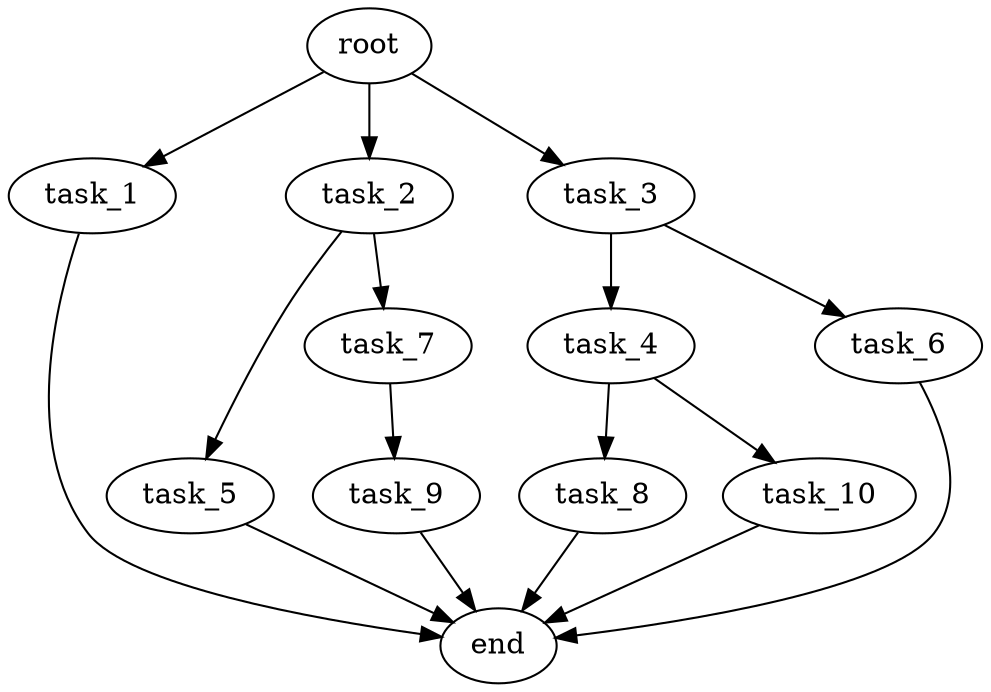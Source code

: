 digraph G {
  root [size="0.000000e+00"];
  task_1 [size="5.672879e+09"];
  task_2 [size="6.051343e+09"];
  task_3 [size="6.790942e+09"];
  task_4 [size="9.488286e+09"];
  task_5 [size="3.720762e+09"];
  task_6 [size="7.631082e+09"];
  task_7 [size="5.739644e+09"];
  task_8 [size="5.295069e+09"];
  task_9 [size="3.980942e+09"];
  task_10 [size="6.495958e+09"];
  end [size="0.000000e+00"];

  root -> task_1 [size="1.000000e-12"];
  root -> task_2 [size="1.000000e-12"];
  root -> task_3 [size="1.000000e-12"];
  task_1 -> end [size="1.000000e-12"];
  task_2 -> task_5 [size="3.720762e+08"];
  task_2 -> task_7 [size="5.739644e+08"];
  task_3 -> task_4 [size="9.488286e+08"];
  task_3 -> task_6 [size="7.631082e+08"];
  task_4 -> task_8 [size="5.295069e+08"];
  task_4 -> task_10 [size="6.495958e+08"];
  task_5 -> end [size="1.000000e-12"];
  task_6 -> end [size="1.000000e-12"];
  task_7 -> task_9 [size="3.980942e+08"];
  task_8 -> end [size="1.000000e-12"];
  task_9 -> end [size="1.000000e-12"];
  task_10 -> end [size="1.000000e-12"];
}
